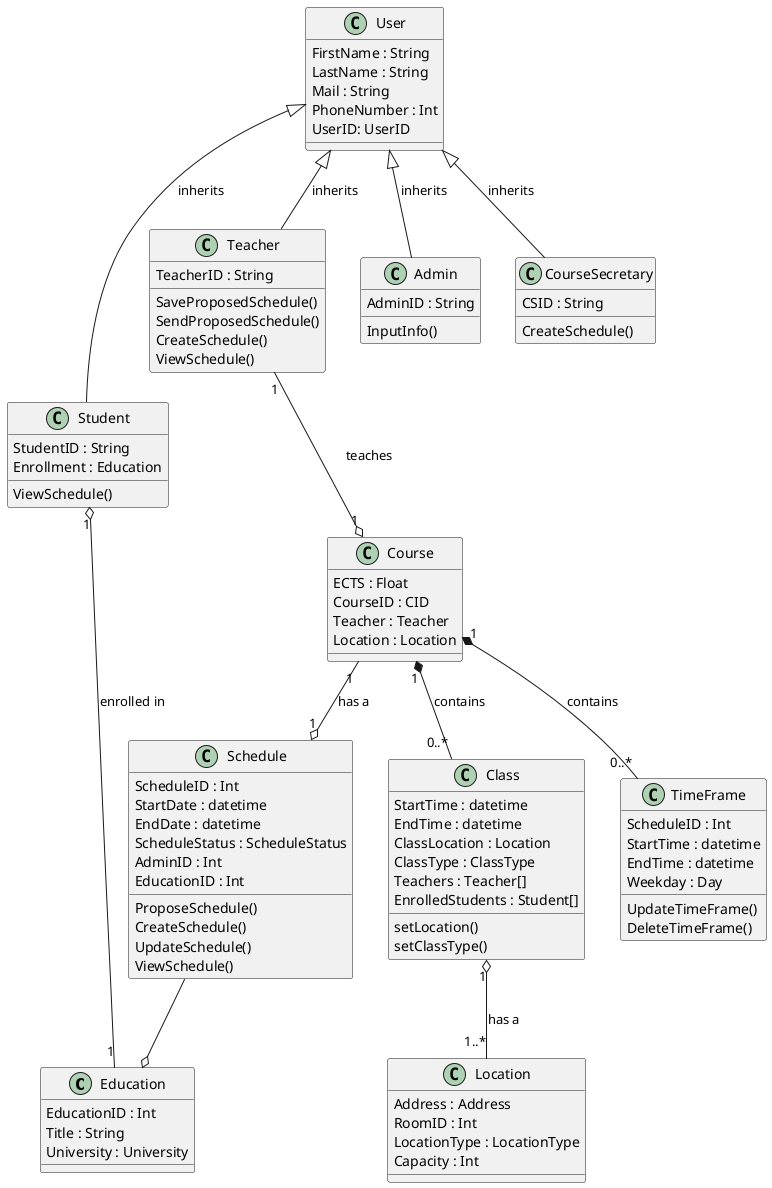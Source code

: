 @startuml ClassDiagram

class Education {
    EducationID : Int
    Title : String
    University : University
}

class Schedule{
    ScheduleID : Int
    StartDate : datetime
    EndDate : datetime
    ScheduleStatus : ScheduleStatus
    AdminID : Int
    EducationID : Int
    ProposeSchedule()
    CreateSchedule()
    UpdateSchedule()
    ViewSchedule()
}

class Location{
    Address : Address
    RoomID : Int
    LocationType : LocationType
    Capacity : Int
}

class Course{
    ECTS : Float
    CourseID : CID
    Teacher : Teacher
    Location : Location
}

class Class{
    StartTime : datetime
    EndTime : datetime
    ClassLocation : Location
    ClassType : ClassType
    Teachers : Teacher[]
    EnrolledStudents : Student[]
    setLocation()
    setClassType()
}

' class Login{
'     LoginType : LogType
'     UserType : UType
'     authenticate()
' }

class User{
    FirstName : String
    LastName : String
    Mail : String
    PhoneNumber : Int
    UserID: UserID
}

' class Semester{
'     Courses : Course[]
'     StartDate : Datetime
' }

class Student{
    StudentID : String
    Enrollment : Education
    ViewSchedule()
}

class Teacher{
    TeacherID : String
    SaveProposedSchedule()
    SendProposedSchedule()
    CreateSchedule()
    ViewSchedule()
}

class Admin{
    AdminID : String
    InputInfo()
}

class TimeFrame{
    ScheduleID : Int
    StartTime : datetime
    EndTime : datetime
    Weekday : Day
    UpdateTimeFrame()
    DeleteTimeFrame()
}

class CourseSecretary{
    CSID : String
    CreateSchedule()
}

' User"1" o-- "1" Schedule : has a
Course"1" --o "1" Schedule : has a
' Student"1" o-- "1" Schedule : has a
' Teacher"1" o-- "1" Schedule : has a

' Education"1" *-- "4..6" Semester : contains

Class "1" o-- "1..*"Location : has a

User <|-- Student : inherits
User <|-- Teacher : inherits
User <|-- Admin : inherits
User <|-- CourseSecretary : inherits

' Semester"1" *-- "1..*" Course : contains
Course"1" *-- "0..*" Class : contains
Course"1" *-- "0..*" TimeFrame : contains
Teacher"1" --o "1" Course : teaches
Student"1" o-- "1" Education : enrolled in
Schedule --o Education 

' Login "1" -- "1" User : login

@enduml

